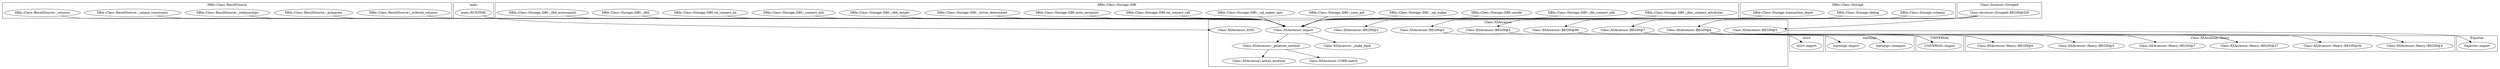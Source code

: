 digraph {
graph [overlap=false]
subgraph cluster_DBIx_Class_ResultSource {
	label="DBIx::Class::ResultSource";
	"DBIx::Class::ResultSource::_unique_constraints";
	"DBIx::Class::ResultSource::_columns";
	"DBIx::Class::ResultSource::_ordered_columns";
	"DBIx::Class::ResultSource::_primaries";
	"DBIx::Class::ResultSource::_relationships";
}
subgraph cluster_UNIVERSAL {
	label="UNIVERSAL";
	"UNIVERSAL::import";
}
subgraph cluster_warnings {
	label="warnings";
	"warnings::unimport";
	"warnings::import";
}
subgraph cluster_main {
	label="main";
	"main::RUNTIME";
}
subgraph cluster_DBIx_Class_Storage_DBI {
	label="DBIx::Class::Storage::DBI";
	"DBIx::Class::Storage::DBI::on_connect_call";
	"DBIx::Class::Storage::DBI::auto_savepoint";
	"DBIx::Class::Storage::DBI::_driver_determined";
	"DBIx::Class::Storage::DBI::_dbh_details";
	"DBIx::Class::Storage::DBI::_connect_info";
	"DBIx::Class::Storage::DBI::on_connect_do";
	"DBIx::Class::Storage::DBI::_dbh";
	"DBIx::Class::Storage::DBI::_dbh_autocommit";
	"DBIx::Class::Storage::DBI::_dbic_connect_attributes";
	"DBIx::Class::Storage::DBI::_dbi_connect_info";
	"DBIx::Class::Storage::DBI::unsafe";
	"DBIx::Class::Storage::DBI::_sql_maker";
	"DBIx::Class::Storage::DBI::_conn_pid";
	"DBIx::Class::Storage::DBI::_sql_maker_opts";
}
subgraph cluster_Class_XSAccessor_Heavy {
	label="Class::XSAccessor::Heavy";
	"Class::XSAccessor::Heavy::BEGIN@27";
	"Class::XSAccessor::Heavy::BEGIN@7";
	"Class::XSAccessor::Heavy::BEGIN@5";
	"Class::XSAccessor::Heavy::BEGIN@6";
	"Class::XSAccessor::Heavy::BEGIN@4";
	"Class::XSAccessor::Heavy::BEGIN@30";
}
subgraph cluster_Exporter {
	label="Exporter";
	"Exporter::import";
}
subgraph cluster_DBIx_Class_Storage {
	label="DBIx::Class::Storage";
	"DBIx::Class::Storage::schema";
	"DBIx::Class::Storage::debug";
	"DBIx::Class::Storage::transaction_depth";
}
subgraph cluster_Class_XSAccessor {
	label="Class::XSAccessor";
	"Class::XSAccessor::BEGIN@3";
	"Class::XSAccessor::_generate_method";
	"Class::XSAccessor::BEGIN@4";
	"Class::XSAccessor::import";
	"Class::XSAccessor::BEGIN@7";
	"Class::XSAccessor::BEGIN@6";
	"Class::XSAccessor::BEGIN@5";
	"Class::XSAccessor::_make_hash";
	"Class::XSAccessor::END";
	"Class::XSAccessor::BEGIN@2";
	"Class::XSAccessor::BEGIN@80";
	"Class::XSAccessor::newxs_accessor";
	"Class::XSAccessor::CORE:match";
}
subgraph cluster_strict {
	label="strict";
	"strict::import";
}
subgraph cluster_Class_Accessor_Grouped {
	label="Class::Accessor::Grouped";
	"Class::Accessor::Grouped::BEGIN@529";
}
"Class::XSAccessor::BEGIN@6" -> "Class::XSAccessor::Heavy::BEGIN@6";
"Class::Accessor::Grouped::BEGIN@529" -> "Class::XSAccessor::BEGIN@5";
"Class::XSAccessor::BEGIN@6" -> "UNIVERSAL::import";
"Class::XSAccessor::BEGIN@7" -> "UNIVERSAL::import";
"DBIx::Class::Storage::DBI::_driver_determined" -> "Class::XSAccessor::import";
"DBIx::Class::Storage::DBI::auto_savepoint" -> "Class::XSAccessor::import";
"DBIx::Class::Storage::debug" -> "Class::XSAccessor::import";
"DBIx::Class::ResultSource::_relationships" -> "Class::XSAccessor::import";
"DBIx::Class::Storage::transaction_depth" -> "Class::XSAccessor::import";
"DBIx::Class::Storage::DBI::on_connect_do" -> "Class::XSAccessor::import";
"DBIx::Class::Storage::DBI::_dbh" -> "Class::XSAccessor::import";
"DBIx::Class::Storage::DBI::_dbh_autocommit" -> "Class::XSAccessor::import";
"DBIx::Class::Storage::DBI::_dbic_connect_attributes" -> "Class::XSAccessor::import";
"DBIx::Class::Storage::DBI::on_connect_call" -> "Class::XSAccessor::import";
"DBIx::Class::Storage::DBI::_dbh_details" -> "Class::XSAccessor::import";
"DBIx::Class::ResultSource::_primaries" -> "Class::XSAccessor::import";
"DBIx::Class::ResultSource::_ordered_columns" -> "Class::XSAccessor::import";
"DBIx::Class::Storage::DBI::_connect_info" -> "Class::XSAccessor::import";
"DBIx::Class::ResultSource::_unique_constraints" -> "Class::XSAccessor::import";
"DBIx::Class::Storage::DBI::_dbi_connect_info" -> "Class::XSAccessor::import";
"DBIx::Class::Storage::DBI::_sql_maker" -> "Class::XSAccessor::import";
"DBIx::Class::Storage::schema" -> "Class::XSAccessor::import";
"DBIx::Class::ResultSource::_columns" -> "Class::XSAccessor::import";
"DBIx::Class::Storage::DBI::unsafe" -> "Class::XSAccessor::import";
"DBIx::Class::Storage::DBI::_conn_pid" -> "Class::XSAccessor::import";
"DBIx::Class::Storage::DBI::_sql_maker_opts" -> "Class::XSAccessor::import";
"Class::XSAccessor::import" -> "Class::XSAccessor::_make_hash";
"Class::XSAccessor::_generate_method" -> "Class::XSAccessor::CORE:match";
"Class::Accessor::Grouped::BEGIN@529" -> "Class::XSAccessor::BEGIN@4";
"Class::XSAccessor::BEGIN@6" -> "Class::XSAccessor::Heavy::BEGIN@7";
"Class::XSAccessor::BEGIN@3" -> "strict::import";
"Class::XSAccessor::BEGIN@6" -> "Class::XSAccessor::Heavy::BEGIN@27";
"Class::XSAccessor::BEGIN@5" -> "Exporter::import";
"Class::Accessor::Grouped::BEGIN@529" -> "Class::XSAccessor::BEGIN@7";
"Class::Accessor::Grouped::BEGIN@529" -> "Class::XSAccessor::BEGIN@80";
"Class::XSAccessor::BEGIN@6" -> "Class::XSAccessor::Heavy::BEGIN@30";
"Class::XSAccessor::BEGIN@4" -> "warnings::import";
"Class::XSAccessor::import" -> "Class::XSAccessor::_generate_method";
"Class::XSAccessor::BEGIN@80" -> "warnings::unimport";
"Class::Accessor::Grouped::BEGIN@529" -> "Class::XSAccessor::BEGIN@6";
"main::RUNTIME" -> "Class::XSAccessor::END";
"Class::XSAccessor::BEGIN@6" -> "Class::XSAccessor::Heavy::BEGIN@5";
"Class::XSAccessor::_generate_method" -> "Class::XSAccessor::newxs_accessor";
"Class::Accessor::Grouped::BEGIN@529" -> "Class::XSAccessor::BEGIN@3";
"Class::Accessor::Grouped::BEGIN@529" -> "Class::XSAccessor::BEGIN@2";
"Class::XSAccessor::BEGIN@6" -> "Class::XSAccessor::Heavy::BEGIN@4";
}

